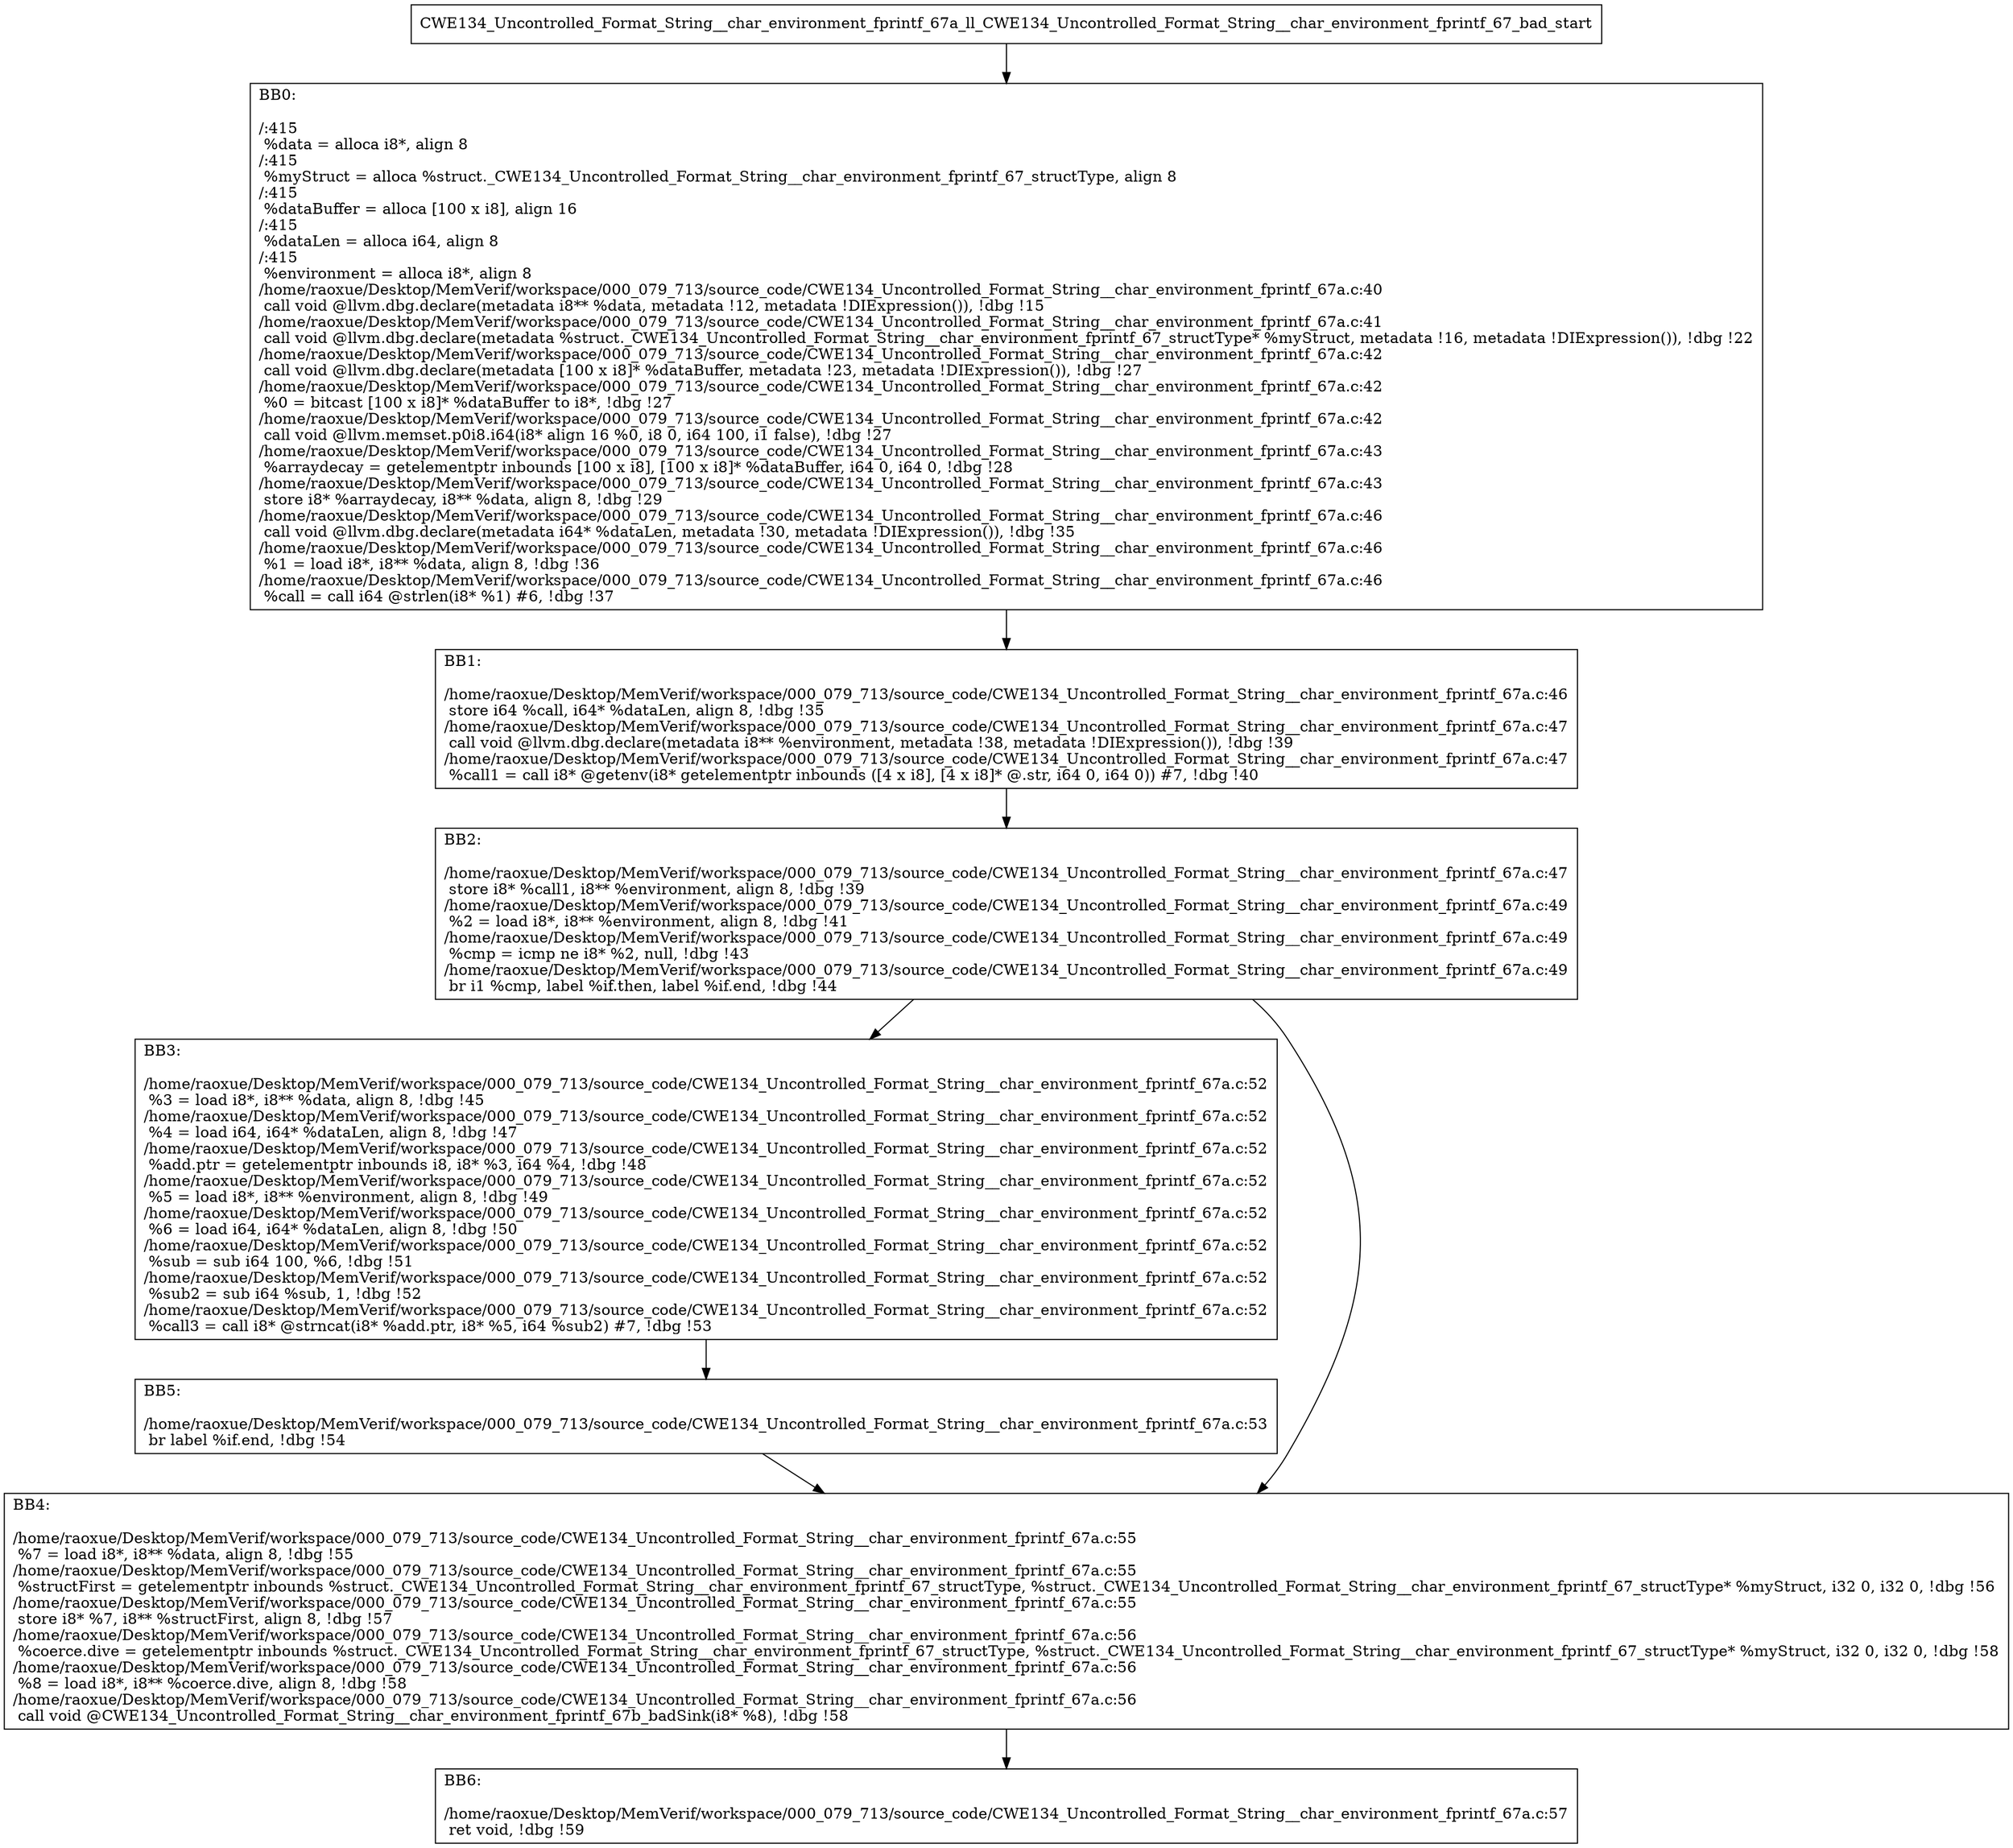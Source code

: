 digraph "CFG for'CWE134_Uncontrolled_Format_String__char_environment_fprintf_67a_ll_CWE134_Uncontrolled_Format_String__char_environment_fprintf_67_bad' function" {
	BBCWE134_Uncontrolled_Format_String__char_environment_fprintf_67a_ll_CWE134_Uncontrolled_Format_String__char_environment_fprintf_67_bad_start[shape=record,label="{CWE134_Uncontrolled_Format_String__char_environment_fprintf_67a_ll_CWE134_Uncontrolled_Format_String__char_environment_fprintf_67_bad_start}"];
	BBCWE134_Uncontrolled_Format_String__char_environment_fprintf_67a_ll_CWE134_Uncontrolled_Format_String__char_environment_fprintf_67_bad_start-> CWE134_Uncontrolled_Format_String__char_environment_fprintf_67a_ll_CWE134_Uncontrolled_Format_String__char_environment_fprintf_67_badBB0;
	CWE134_Uncontrolled_Format_String__char_environment_fprintf_67a_ll_CWE134_Uncontrolled_Format_String__char_environment_fprintf_67_badBB0 [shape=record, label="{BB0:\l\l/:415\l
  %data = alloca i8*, align 8\l
/:415\l
  %myStruct = alloca %struct._CWE134_Uncontrolled_Format_String__char_environment_fprintf_67_structType, align 8\l
/:415\l
  %dataBuffer = alloca [100 x i8], align 16\l
/:415\l
  %dataLen = alloca i64, align 8\l
/:415\l
  %environment = alloca i8*, align 8\l
/home/raoxue/Desktop/MemVerif/workspace/000_079_713/source_code/CWE134_Uncontrolled_Format_String__char_environment_fprintf_67a.c:40\l
  call void @llvm.dbg.declare(metadata i8** %data, metadata !12, metadata !DIExpression()), !dbg !15\l
/home/raoxue/Desktop/MemVerif/workspace/000_079_713/source_code/CWE134_Uncontrolled_Format_String__char_environment_fprintf_67a.c:41\l
  call void @llvm.dbg.declare(metadata %struct._CWE134_Uncontrolled_Format_String__char_environment_fprintf_67_structType* %myStruct, metadata !16, metadata !DIExpression()), !dbg !22\l
/home/raoxue/Desktop/MemVerif/workspace/000_079_713/source_code/CWE134_Uncontrolled_Format_String__char_environment_fprintf_67a.c:42\l
  call void @llvm.dbg.declare(metadata [100 x i8]* %dataBuffer, metadata !23, metadata !DIExpression()), !dbg !27\l
/home/raoxue/Desktop/MemVerif/workspace/000_079_713/source_code/CWE134_Uncontrolled_Format_String__char_environment_fprintf_67a.c:42\l
  %0 = bitcast [100 x i8]* %dataBuffer to i8*, !dbg !27\l
/home/raoxue/Desktop/MemVerif/workspace/000_079_713/source_code/CWE134_Uncontrolled_Format_String__char_environment_fprintf_67a.c:42\l
  call void @llvm.memset.p0i8.i64(i8* align 16 %0, i8 0, i64 100, i1 false), !dbg !27\l
/home/raoxue/Desktop/MemVerif/workspace/000_079_713/source_code/CWE134_Uncontrolled_Format_String__char_environment_fprintf_67a.c:43\l
  %arraydecay = getelementptr inbounds [100 x i8], [100 x i8]* %dataBuffer, i64 0, i64 0, !dbg !28\l
/home/raoxue/Desktop/MemVerif/workspace/000_079_713/source_code/CWE134_Uncontrolled_Format_String__char_environment_fprintf_67a.c:43\l
  store i8* %arraydecay, i8** %data, align 8, !dbg !29\l
/home/raoxue/Desktop/MemVerif/workspace/000_079_713/source_code/CWE134_Uncontrolled_Format_String__char_environment_fprintf_67a.c:46\l
  call void @llvm.dbg.declare(metadata i64* %dataLen, metadata !30, metadata !DIExpression()), !dbg !35\l
/home/raoxue/Desktop/MemVerif/workspace/000_079_713/source_code/CWE134_Uncontrolled_Format_String__char_environment_fprintf_67a.c:46\l
  %1 = load i8*, i8** %data, align 8, !dbg !36\l
/home/raoxue/Desktop/MemVerif/workspace/000_079_713/source_code/CWE134_Uncontrolled_Format_String__char_environment_fprintf_67a.c:46\l
  %call = call i64 @strlen(i8* %1) #6, !dbg !37\l
}"];
	CWE134_Uncontrolled_Format_String__char_environment_fprintf_67a_ll_CWE134_Uncontrolled_Format_String__char_environment_fprintf_67_badBB0-> CWE134_Uncontrolled_Format_String__char_environment_fprintf_67a_ll_CWE134_Uncontrolled_Format_String__char_environment_fprintf_67_badBB1;
	CWE134_Uncontrolled_Format_String__char_environment_fprintf_67a_ll_CWE134_Uncontrolled_Format_String__char_environment_fprintf_67_badBB1 [shape=record, label="{BB1:\l\l/home/raoxue/Desktop/MemVerif/workspace/000_079_713/source_code/CWE134_Uncontrolled_Format_String__char_environment_fprintf_67a.c:46\l
  store i64 %call, i64* %dataLen, align 8, !dbg !35\l
/home/raoxue/Desktop/MemVerif/workspace/000_079_713/source_code/CWE134_Uncontrolled_Format_String__char_environment_fprintf_67a.c:47\l
  call void @llvm.dbg.declare(metadata i8** %environment, metadata !38, metadata !DIExpression()), !dbg !39\l
/home/raoxue/Desktop/MemVerif/workspace/000_079_713/source_code/CWE134_Uncontrolled_Format_String__char_environment_fprintf_67a.c:47\l
  %call1 = call i8* @getenv(i8* getelementptr inbounds ([4 x i8], [4 x i8]* @.str, i64 0, i64 0)) #7, !dbg !40\l
}"];
	CWE134_Uncontrolled_Format_String__char_environment_fprintf_67a_ll_CWE134_Uncontrolled_Format_String__char_environment_fprintf_67_badBB1-> CWE134_Uncontrolled_Format_String__char_environment_fprintf_67a_ll_CWE134_Uncontrolled_Format_String__char_environment_fprintf_67_badBB2;
	CWE134_Uncontrolled_Format_String__char_environment_fprintf_67a_ll_CWE134_Uncontrolled_Format_String__char_environment_fprintf_67_badBB2 [shape=record, label="{BB2:\l\l/home/raoxue/Desktop/MemVerif/workspace/000_079_713/source_code/CWE134_Uncontrolled_Format_String__char_environment_fprintf_67a.c:47\l
  store i8* %call1, i8** %environment, align 8, !dbg !39\l
/home/raoxue/Desktop/MemVerif/workspace/000_079_713/source_code/CWE134_Uncontrolled_Format_String__char_environment_fprintf_67a.c:49\l
  %2 = load i8*, i8** %environment, align 8, !dbg !41\l
/home/raoxue/Desktop/MemVerif/workspace/000_079_713/source_code/CWE134_Uncontrolled_Format_String__char_environment_fprintf_67a.c:49\l
  %cmp = icmp ne i8* %2, null, !dbg !43\l
/home/raoxue/Desktop/MemVerif/workspace/000_079_713/source_code/CWE134_Uncontrolled_Format_String__char_environment_fprintf_67a.c:49\l
  br i1 %cmp, label %if.then, label %if.end, !dbg !44\l
}"];
	CWE134_Uncontrolled_Format_String__char_environment_fprintf_67a_ll_CWE134_Uncontrolled_Format_String__char_environment_fprintf_67_badBB2-> CWE134_Uncontrolled_Format_String__char_environment_fprintf_67a_ll_CWE134_Uncontrolled_Format_String__char_environment_fprintf_67_badBB3;
	CWE134_Uncontrolled_Format_String__char_environment_fprintf_67a_ll_CWE134_Uncontrolled_Format_String__char_environment_fprintf_67_badBB2-> CWE134_Uncontrolled_Format_String__char_environment_fprintf_67a_ll_CWE134_Uncontrolled_Format_String__char_environment_fprintf_67_badBB4;
	CWE134_Uncontrolled_Format_String__char_environment_fprintf_67a_ll_CWE134_Uncontrolled_Format_String__char_environment_fprintf_67_badBB3 [shape=record, label="{BB3:\l\l/home/raoxue/Desktop/MemVerif/workspace/000_079_713/source_code/CWE134_Uncontrolled_Format_String__char_environment_fprintf_67a.c:52\l
  %3 = load i8*, i8** %data, align 8, !dbg !45\l
/home/raoxue/Desktop/MemVerif/workspace/000_079_713/source_code/CWE134_Uncontrolled_Format_String__char_environment_fprintf_67a.c:52\l
  %4 = load i64, i64* %dataLen, align 8, !dbg !47\l
/home/raoxue/Desktop/MemVerif/workspace/000_079_713/source_code/CWE134_Uncontrolled_Format_String__char_environment_fprintf_67a.c:52\l
  %add.ptr = getelementptr inbounds i8, i8* %3, i64 %4, !dbg !48\l
/home/raoxue/Desktop/MemVerif/workspace/000_079_713/source_code/CWE134_Uncontrolled_Format_String__char_environment_fprintf_67a.c:52\l
  %5 = load i8*, i8** %environment, align 8, !dbg !49\l
/home/raoxue/Desktop/MemVerif/workspace/000_079_713/source_code/CWE134_Uncontrolled_Format_String__char_environment_fprintf_67a.c:52\l
  %6 = load i64, i64* %dataLen, align 8, !dbg !50\l
/home/raoxue/Desktop/MemVerif/workspace/000_079_713/source_code/CWE134_Uncontrolled_Format_String__char_environment_fprintf_67a.c:52\l
  %sub = sub i64 100, %6, !dbg !51\l
/home/raoxue/Desktop/MemVerif/workspace/000_079_713/source_code/CWE134_Uncontrolled_Format_String__char_environment_fprintf_67a.c:52\l
  %sub2 = sub i64 %sub, 1, !dbg !52\l
/home/raoxue/Desktop/MemVerif/workspace/000_079_713/source_code/CWE134_Uncontrolled_Format_String__char_environment_fprintf_67a.c:52\l
  %call3 = call i8* @strncat(i8* %add.ptr, i8* %5, i64 %sub2) #7, !dbg !53\l
}"];
	CWE134_Uncontrolled_Format_String__char_environment_fprintf_67a_ll_CWE134_Uncontrolled_Format_String__char_environment_fprintf_67_badBB3-> CWE134_Uncontrolled_Format_String__char_environment_fprintf_67a_ll_CWE134_Uncontrolled_Format_String__char_environment_fprintf_67_badBB5;
	CWE134_Uncontrolled_Format_String__char_environment_fprintf_67a_ll_CWE134_Uncontrolled_Format_String__char_environment_fprintf_67_badBB5 [shape=record, label="{BB5:\l\l/home/raoxue/Desktop/MemVerif/workspace/000_079_713/source_code/CWE134_Uncontrolled_Format_String__char_environment_fprintf_67a.c:53\l
  br label %if.end, !dbg !54\l
}"];
	CWE134_Uncontrolled_Format_String__char_environment_fprintf_67a_ll_CWE134_Uncontrolled_Format_String__char_environment_fprintf_67_badBB5-> CWE134_Uncontrolled_Format_String__char_environment_fprintf_67a_ll_CWE134_Uncontrolled_Format_String__char_environment_fprintf_67_badBB4;
	CWE134_Uncontrolled_Format_String__char_environment_fprintf_67a_ll_CWE134_Uncontrolled_Format_String__char_environment_fprintf_67_badBB4 [shape=record, label="{BB4:\l\l/home/raoxue/Desktop/MemVerif/workspace/000_079_713/source_code/CWE134_Uncontrolled_Format_String__char_environment_fprintf_67a.c:55\l
  %7 = load i8*, i8** %data, align 8, !dbg !55\l
/home/raoxue/Desktop/MemVerif/workspace/000_079_713/source_code/CWE134_Uncontrolled_Format_String__char_environment_fprintf_67a.c:55\l
  %structFirst = getelementptr inbounds %struct._CWE134_Uncontrolled_Format_String__char_environment_fprintf_67_structType, %struct._CWE134_Uncontrolled_Format_String__char_environment_fprintf_67_structType* %myStruct, i32 0, i32 0, !dbg !56\l
/home/raoxue/Desktop/MemVerif/workspace/000_079_713/source_code/CWE134_Uncontrolled_Format_String__char_environment_fprintf_67a.c:55\l
  store i8* %7, i8** %structFirst, align 8, !dbg !57\l
/home/raoxue/Desktop/MemVerif/workspace/000_079_713/source_code/CWE134_Uncontrolled_Format_String__char_environment_fprintf_67a.c:56\l
  %coerce.dive = getelementptr inbounds %struct._CWE134_Uncontrolled_Format_String__char_environment_fprintf_67_structType, %struct._CWE134_Uncontrolled_Format_String__char_environment_fprintf_67_structType* %myStruct, i32 0, i32 0, !dbg !58\l
/home/raoxue/Desktop/MemVerif/workspace/000_079_713/source_code/CWE134_Uncontrolled_Format_String__char_environment_fprintf_67a.c:56\l
  %8 = load i8*, i8** %coerce.dive, align 8, !dbg !58\l
/home/raoxue/Desktop/MemVerif/workspace/000_079_713/source_code/CWE134_Uncontrolled_Format_String__char_environment_fprintf_67a.c:56\l
  call void @CWE134_Uncontrolled_Format_String__char_environment_fprintf_67b_badSink(i8* %8), !dbg !58\l
}"];
	CWE134_Uncontrolled_Format_String__char_environment_fprintf_67a_ll_CWE134_Uncontrolled_Format_String__char_environment_fprintf_67_badBB4-> CWE134_Uncontrolled_Format_String__char_environment_fprintf_67a_ll_CWE134_Uncontrolled_Format_String__char_environment_fprintf_67_badBB6;
	CWE134_Uncontrolled_Format_String__char_environment_fprintf_67a_ll_CWE134_Uncontrolled_Format_String__char_environment_fprintf_67_badBB6 [shape=record, label="{BB6:\l\l/home/raoxue/Desktop/MemVerif/workspace/000_079_713/source_code/CWE134_Uncontrolled_Format_String__char_environment_fprintf_67a.c:57\l
  ret void, !dbg !59\l
}"];
}
